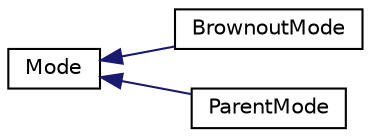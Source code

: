 digraph "Graphical Class Hierarchy"
{
  edge [fontname="Helvetica",fontsize="10",labelfontname="Helvetica",labelfontsize="10"];
  node [fontname="Helvetica",fontsize="10",shape=record];
  rankdir="LR";
  Node0 [label="Mode",height=0.2,width=0.4,color="black", fillcolor="white", style="filled",URL="$classMode.html",tooltip="Mode base class. "];
  Node0 -> Node1 [dir="back",color="midnightblue",fontsize="10",style="solid",fontname="Helvetica"];
  Node1 [label="BrownoutMode",height=0.2,width=0.4,color="black", fillcolor="white", style="filled",URL="$classBrownoutMode.html",tooltip="Mode class with brownout detection. "];
  Node0 -> Node2 [dir="back",color="midnightblue",fontsize="10",style="solid",fontname="Helvetica"];
  Node2 [label="ParentMode",height=0.2,width=0.4,color="black", fillcolor="white", style="filled",URL="$classParentMode.html"];
}
